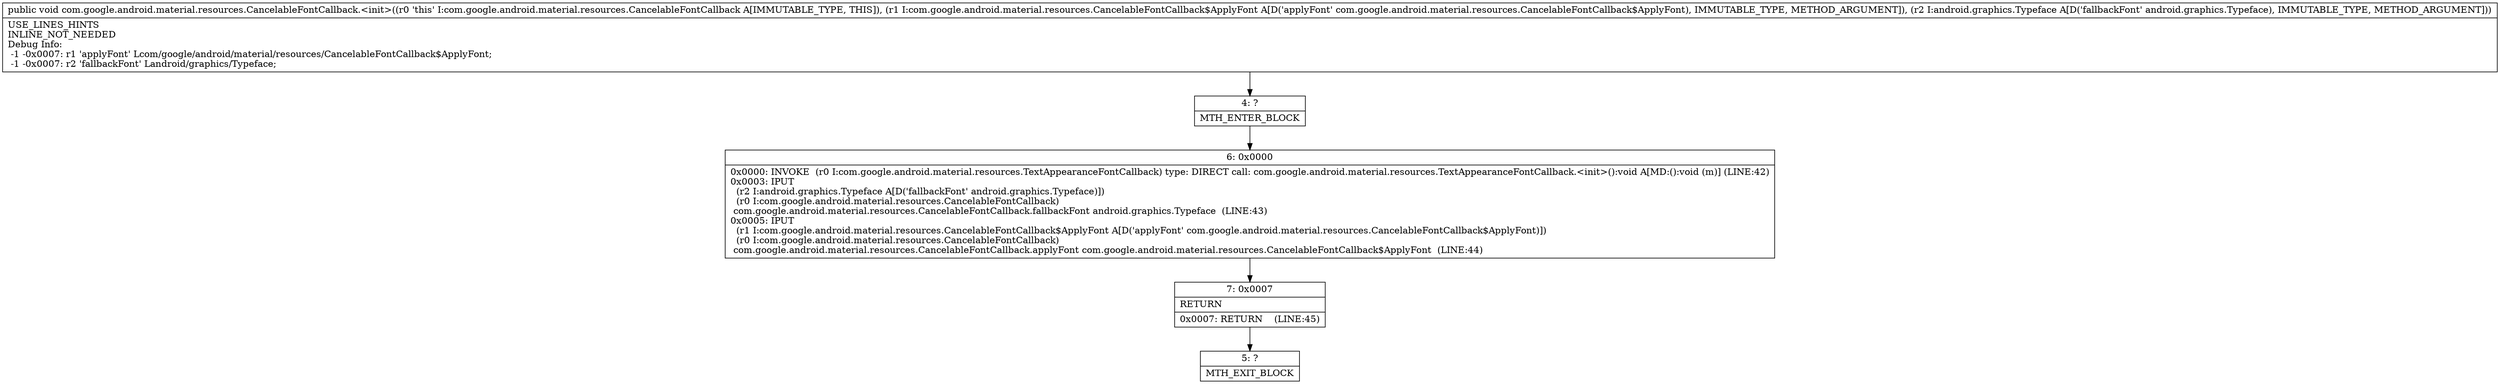 digraph "CFG forcom.google.android.material.resources.CancelableFontCallback.\<init\>(Lcom\/google\/android\/material\/resources\/CancelableFontCallback$ApplyFont;Landroid\/graphics\/Typeface;)V" {
Node_4 [shape=record,label="{4\:\ ?|MTH_ENTER_BLOCK\l}"];
Node_6 [shape=record,label="{6\:\ 0x0000|0x0000: INVOKE  (r0 I:com.google.android.material.resources.TextAppearanceFontCallback) type: DIRECT call: com.google.android.material.resources.TextAppearanceFontCallback.\<init\>():void A[MD:():void (m)] (LINE:42)\l0x0003: IPUT  \l  (r2 I:android.graphics.Typeface A[D('fallbackFont' android.graphics.Typeface)])\l  (r0 I:com.google.android.material.resources.CancelableFontCallback)\l com.google.android.material.resources.CancelableFontCallback.fallbackFont android.graphics.Typeface  (LINE:43)\l0x0005: IPUT  \l  (r1 I:com.google.android.material.resources.CancelableFontCallback$ApplyFont A[D('applyFont' com.google.android.material.resources.CancelableFontCallback$ApplyFont)])\l  (r0 I:com.google.android.material.resources.CancelableFontCallback)\l com.google.android.material.resources.CancelableFontCallback.applyFont com.google.android.material.resources.CancelableFontCallback$ApplyFont  (LINE:44)\l}"];
Node_7 [shape=record,label="{7\:\ 0x0007|RETURN\l|0x0007: RETURN    (LINE:45)\l}"];
Node_5 [shape=record,label="{5\:\ ?|MTH_EXIT_BLOCK\l}"];
MethodNode[shape=record,label="{public void com.google.android.material.resources.CancelableFontCallback.\<init\>((r0 'this' I:com.google.android.material.resources.CancelableFontCallback A[IMMUTABLE_TYPE, THIS]), (r1 I:com.google.android.material.resources.CancelableFontCallback$ApplyFont A[D('applyFont' com.google.android.material.resources.CancelableFontCallback$ApplyFont), IMMUTABLE_TYPE, METHOD_ARGUMENT]), (r2 I:android.graphics.Typeface A[D('fallbackFont' android.graphics.Typeface), IMMUTABLE_TYPE, METHOD_ARGUMENT]))  | USE_LINES_HINTS\lINLINE_NOT_NEEDED\lDebug Info:\l  \-1 \-0x0007: r1 'applyFont' Lcom\/google\/android\/material\/resources\/CancelableFontCallback$ApplyFont;\l  \-1 \-0x0007: r2 'fallbackFont' Landroid\/graphics\/Typeface;\l}"];
MethodNode -> Node_4;Node_4 -> Node_6;
Node_6 -> Node_7;
Node_7 -> Node_5;
}

